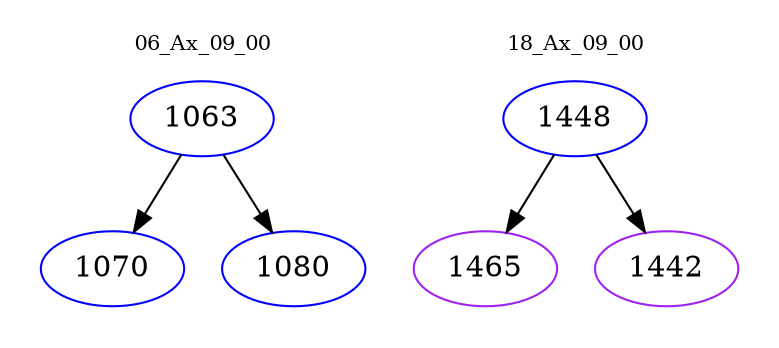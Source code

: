 digraph{
subgraph cluster_0 {
color = white
label = "06_Ax_09_00";
fontsize=10;
T0_1063 [label="1063", color="blue"]
T0_1063 -> T0_1070 [color="black"]
T0_1070 [label="1070", color="blue"]
T0_1063 -> T0_1080 [color="black"]
T0_1080 [label="1080", color="blue"]
}
subgraph cluster_1 {
color = white
label = "18_Ax_09_00";
fontsize=10;
T1_1448 [label="1448", color="blue"]
T1_1448 -> T1_1465 [color="black"]
T1_1465 [label="1465", color="purple"]
T1_1448 -> T1_1442 [color="black"]
T1_1442 [label="1442", color="purple"]
}
}
